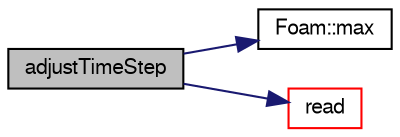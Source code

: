 digraph "adjustTimeStep"
{
  bgcolor="transparent";
  edge [fontname="FreeSans",fontsize="10",labelfontname="FreeSans",labelfontsize="10"];
  node [fontname="FreeSans",fontsize="10",shape=record];
  rankdir="LR";
  Node51 [label="adjustTimeStep",height=0.2,width=0.4,color="black", fillcolor="grey75", style="filled", fontcolor="black"];
  Node51 -> Node52 [color="midnightblue",fontsize="10",style="solid",fontname="FreeSans"];
  Node52 [label="Foam::max",height=0.2,width=0.4,color="black",URL="$a21124.html#ac993e906cf2774ae77e666bc24e81733"];
  Node51 -> Node53 [color="midnightblue",fontsize="10",style="solid",fontname="FreeSans"];
  Node53 [label="read",height=0.2,width=0.4,color="red",URL="$a26134.html#afac0600fef97b05534a595ce00b272ed",tooltip="Read and set the function object if its data have changed. "];
}
